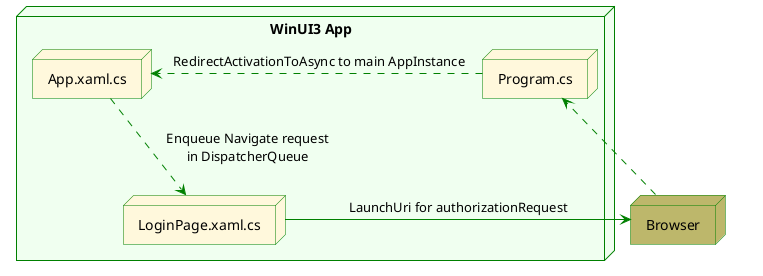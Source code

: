 @startuml

<style>
componentDiagram {
  LineColor Green
}
</style>
node Browser as b #darkkhaki



node "WinUI3 App" #honeydew {
node LoginPage.xaml.cs as lp #cornsilk

node Program.cs as p #cornsilk
node App.xaml.cs as a #cornsilk
}


lp -> b : <color:Black>LaunchUri for authorizationRequest<color:Black>
b -[dashed]> p : <color:white> Invoked by declared \n<color:white>URL protocol<color:white>
p -[dashed]> a : <color:Black> RedirectActivationToAsync to main AppInstance<color:Black>
a --[dashed]> lp : <color:Black> Enqueue Navigate request \n<color:Black>in DispatcherQueue<color:Black>


@enduml